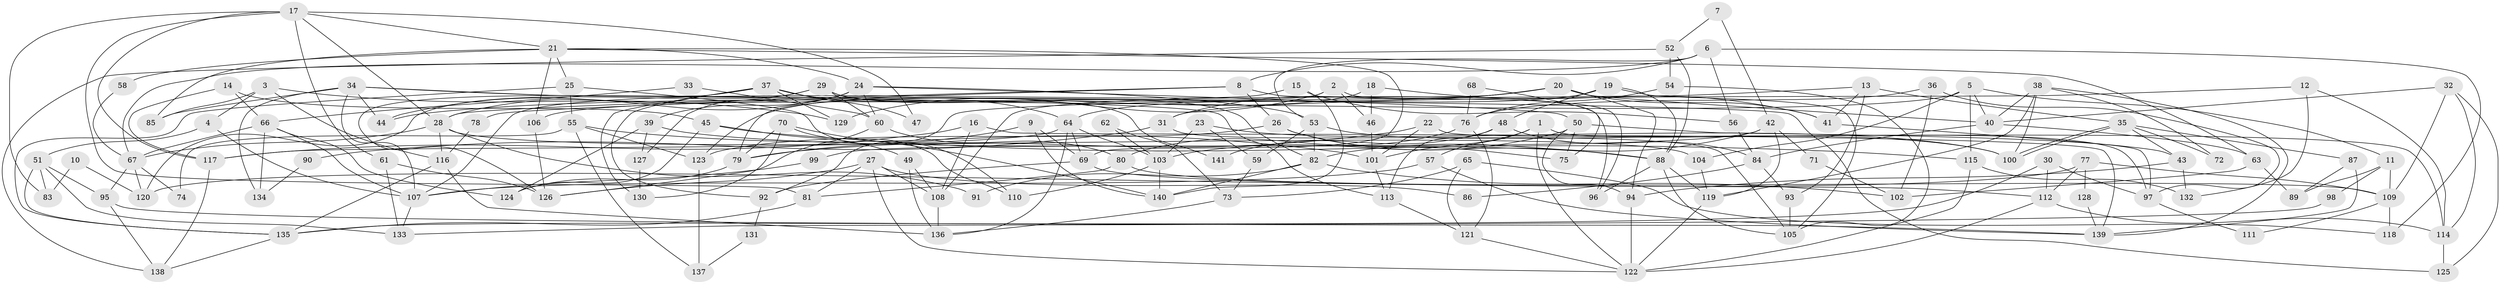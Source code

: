 // coarse degree distribution, {6: 0.14084507042253522, 7: 0.07042253521126761, 21: 0.014084507042253521, 5: 0.15492957746478872, 4: 0.1267605633802817, 10: 0.07042253521126761, 3: 0.18309859154929578, 12: 0.014084507042253521, 2: 0.16901408450704225, 18: 0.014084507042253521, 8: 0.014084507042253521, 9: 0.028169014084507043}
// Generated by graph-tools (version 1.1) at 2025/51/03/04/25 22:51:23]
// undirected, 141 vertices, 282 edges
graph export_dot {
  node [color=gray90,style=filled];
  1;
  2;
  3;
  4;
  5;
  6;
  7;
  8;
  9;
  10;
  11;
  12;
  13;
  14;
  15;
  16;
  17;
  18;
  19;
  20;
  21;
  22;
  23;
  24;
  25;
  26;
  27;
  28;
  29;
  30;
  31;
  32;
  33;
  34;
  35;
  36;
  37;
  38;
  39;
  40;
  41;
  42;
  43;
  44;
  45;
  46;
  47;
  48;
  49;
  50;
  51;
  52;
  53;
  54;
  55;
  56;
  57;
  58;
  59;
  60;
  61;
  62;
  63;
  64;
  65;
  66;
  67;
  68;
  69;
  70;
  71;
  72;
  73;
  74;
  75;
  76;
  77;
  78;
  79;
  80;
  81;
  82;
  83;
  84;
  85;
  86;
  87;
  88;
  89;
  90;
  91;
  92;
  93;
  94;
  95;
  96;
  97;
  98;
  99;
  100;
  101;
  102;
  103;
  104;
  105;
  106;
  107;
  108;
  109;
  110;
  111;
  112;
  113;
  114;
  115;
  116;
  117;
  118;
  119;
  120;
  121;
  122;
  123;
  124;
  125;
  126;
  127;
  128;
  129;
  130;
  131;
  132;
  133;
  134;
  135;
  136;
  137;
  138;
  139;
  140;
  141;
  1 -- 122;
  1 -- 97;
  1 -- 57;
  1 -- 101;
  2 -- 79;
  2 -- 129;
  2 -- 46;
  2 -- 96;
  3 -- 4;
  3 -- 85;
  3 -- 116;
  3 -- 129;
  4 -- 51;
  4 -- 107;
  5 -- 106;
  5 -- 40;
  5 -- 11;
  5 -- 104;
  5 -- 115;
  6 -- 53;
  6 -- 67;
  6 -- 8;
  6 -- 56;
  6 -- 118;
  7 -- 42;
  7 -- 52;
  8 -- 96;
  8 -- 26;
  8 -- 28;
  8 -- 78;
  9 -- 79;
  9 -- 69;
  9 -- 140;
  10 -- 120;
  10 -- 83;
  11 -- 109;
  11 -- 89;
  11 -- 98;
  12 -- 114;
  12 -- 31;
  12 -- 132;
  13 -- 35;
  13 -- 92;
  13 -- 41;
  13 -- 93;
  14 -- 45;
  14 -- 117;
  14 -- 66;
  15 -- 140;
  15 -- 56;
  15 -- 107;
  16 -- 108;
  16 -- 117;
  16 -- 139;
  17 -- 28;
  17 -- 21;
  17 -- 47;
  17 -- 61;
  17 -- 81;
  17 -- 83;
  17 -- 117;
  18 -- 41;
  18 -- 46;
  18 -- 123;
  19 -- 88;
  19 -- 64;
  19 -- 48;
  19 -- 105;
  20 -- 41;
  20 -- 40;
  20 -- 31;
  20 -- 44;
  20 -- 94;
  20 -- 108;
  21 -- 69;
  21 -- 63;
  21 -- 24;
  21 -- 25;
  21 -- 58;
  21 -- 85;
  21 -- 106;
  22 -- 79;
  22 -- 101;
  22 -- 114;
  23 -- 100;
  23 -- 59;
  23 -- 103;
  24 -- 28;
  24 -- 39;
  24 -- 50;
  24 -- 53;
  24 -- 60;
  24 -- 127;
  25 -- 135;
  25 -- 55;
  25 -- 110;
  26 -- 88;
  26 -- 75;
  26 -- 123;
  27 -- 126;
  27 -- 81;
  27 -- 86;
  27 -- 108;
  27 -- 122;
  28 -- 104;
  28 -- 67;
  28 -- 91;
  28 -- 116;
  29 -- 82;
  29 -- 44;
  29 -- 60;
  29 -- 120;
  29 -- 141;
  30 -- 112;
  30 -- 135;
  30 -- 97;
  31 -- 105;
  31 -- 90;
  32 -- 109;
  32 -- 40;
  32 -- 114;
  32 -- 125;
  33 -- 60;
  33 -- 66;
  34 -- 107;
  34 -- 125;
  34 -- 44;
  34 -- 85;
  34 -- 113;
  34 -- 134;
  35 -- 43;
  35 -- 100;
  35 -- 100;
  35 -- 72;
  35 -- 87;
  36 -- 97;
  36 -- 76;
  36 -- 102;
  37 -- 130;
  37 -- 64;
  37 -- 47;
  37 -- 92;
  37 -- 126;
  37 -- 129;
  38 -- 100;
  38 -- 139;
  38 -- 40;
  38 -- 72;
  38 -- 119;
  39 -- 88;
  39 -- 124;
  39 -- 127;
  40 -- 84;
  40 -- 63;
  41 -- 43;
  42 -- 119;
  42 -- 82;
  42 -- 71;
  42 -- 99;
  43 -- 132;
  43 -- 94;
  45 -- 49;
  45 -- 124;
  45 -- 115;
  46 -- 101;
  48 -- 113;
  48 -- 84;
  48 -- 141;
  49 -- 136;
  49 -- 108;
  50 -- 94;
  50 -- 75;
  50 -- 97;
  50 -- 103;
  51 -- 95;
  51 -- 133;
  51 -- 83;
  51 -- 135;
  52 -- 138;
  52 -- 88;
  52 -- 54;
  53 -- 82;
  53 -- 59;
  53 -- 100;
  54 -- 76;
  54 -- 105;
  55 -- 123;
  55 -- 74;
  55 -- 101;
  55 -- 137;
  56 -- 84;
  57 -- 139;
  57 -- 107;
  58 -- 67;
  59 -- 73;
  60 -- 80;
  60 -- 126;
  61 -- 126;
  61 -- 133;
  62 -- 73;
  62 -- 103;
  63 -- 89;
  63 -- 102;
  64 -- 103;
  64 -- 136;
  64 -- 69;
  64 -- 117;
  65 -- 121;
  65 -- 118;
  65 -- 73;
  66 -- 107;
  66 -- 67;
  66 -- 124;
  66 -- 134;
  67 -- 74;
  67 -- 95;
  67 -- 120;
  68 -- 75;
  68 -- 76;
  69 -- 112;
  69 -- 92;
  70 -- 110;
  70 -- 140;
  70 -- 79;
  70 -- 130;
  71 -- 102;
  73 -- 136;
  76 -- 80;
  76 -- 121;
  77 -- 120;
  77 -- 112;
  77 -- 109;
  77 -- 128;
  78 -- 116;
  79 -- 124;
  80 -- 81;
  80 -- 109;
  81 -- 135;
  82 -- 102;
  82 -- 140;
  82 -- 91;
  84 -- 93;
  84 -- 86;
  87 -- 139;
  87 -- 89;
  88 -- 105;
  88 -- 119;
  88 -- 96;
  90 -- 134;
  92 -- 131;
  93 -- 105;
  94 -- 122;
  95 -- 138;
  95 -- 139;
  97 -- 111;
  98 -- 133;
  99 -- 107;
  101 -- 113;
  103 -- 110;
  103 -- 140;
  104 -- 119;
  106 -- 126;
  107 -- 133;
  108 -- 136;
  109 -- 111;
  109 -- 118;
  112 -- 122;
  112 -- 114;
  113 -- 121;
  114 -- 125;
  115 -- 122;
  115 -- 132;
  116 -- 135;
  116 -- 136;
  117 -- 138;
  119 -- 122;
  121 -- 122;
  123 -- 137;
  127 -- 130;
  128 -- 139;
  131 -- 137;
  135 -- 138;
}
